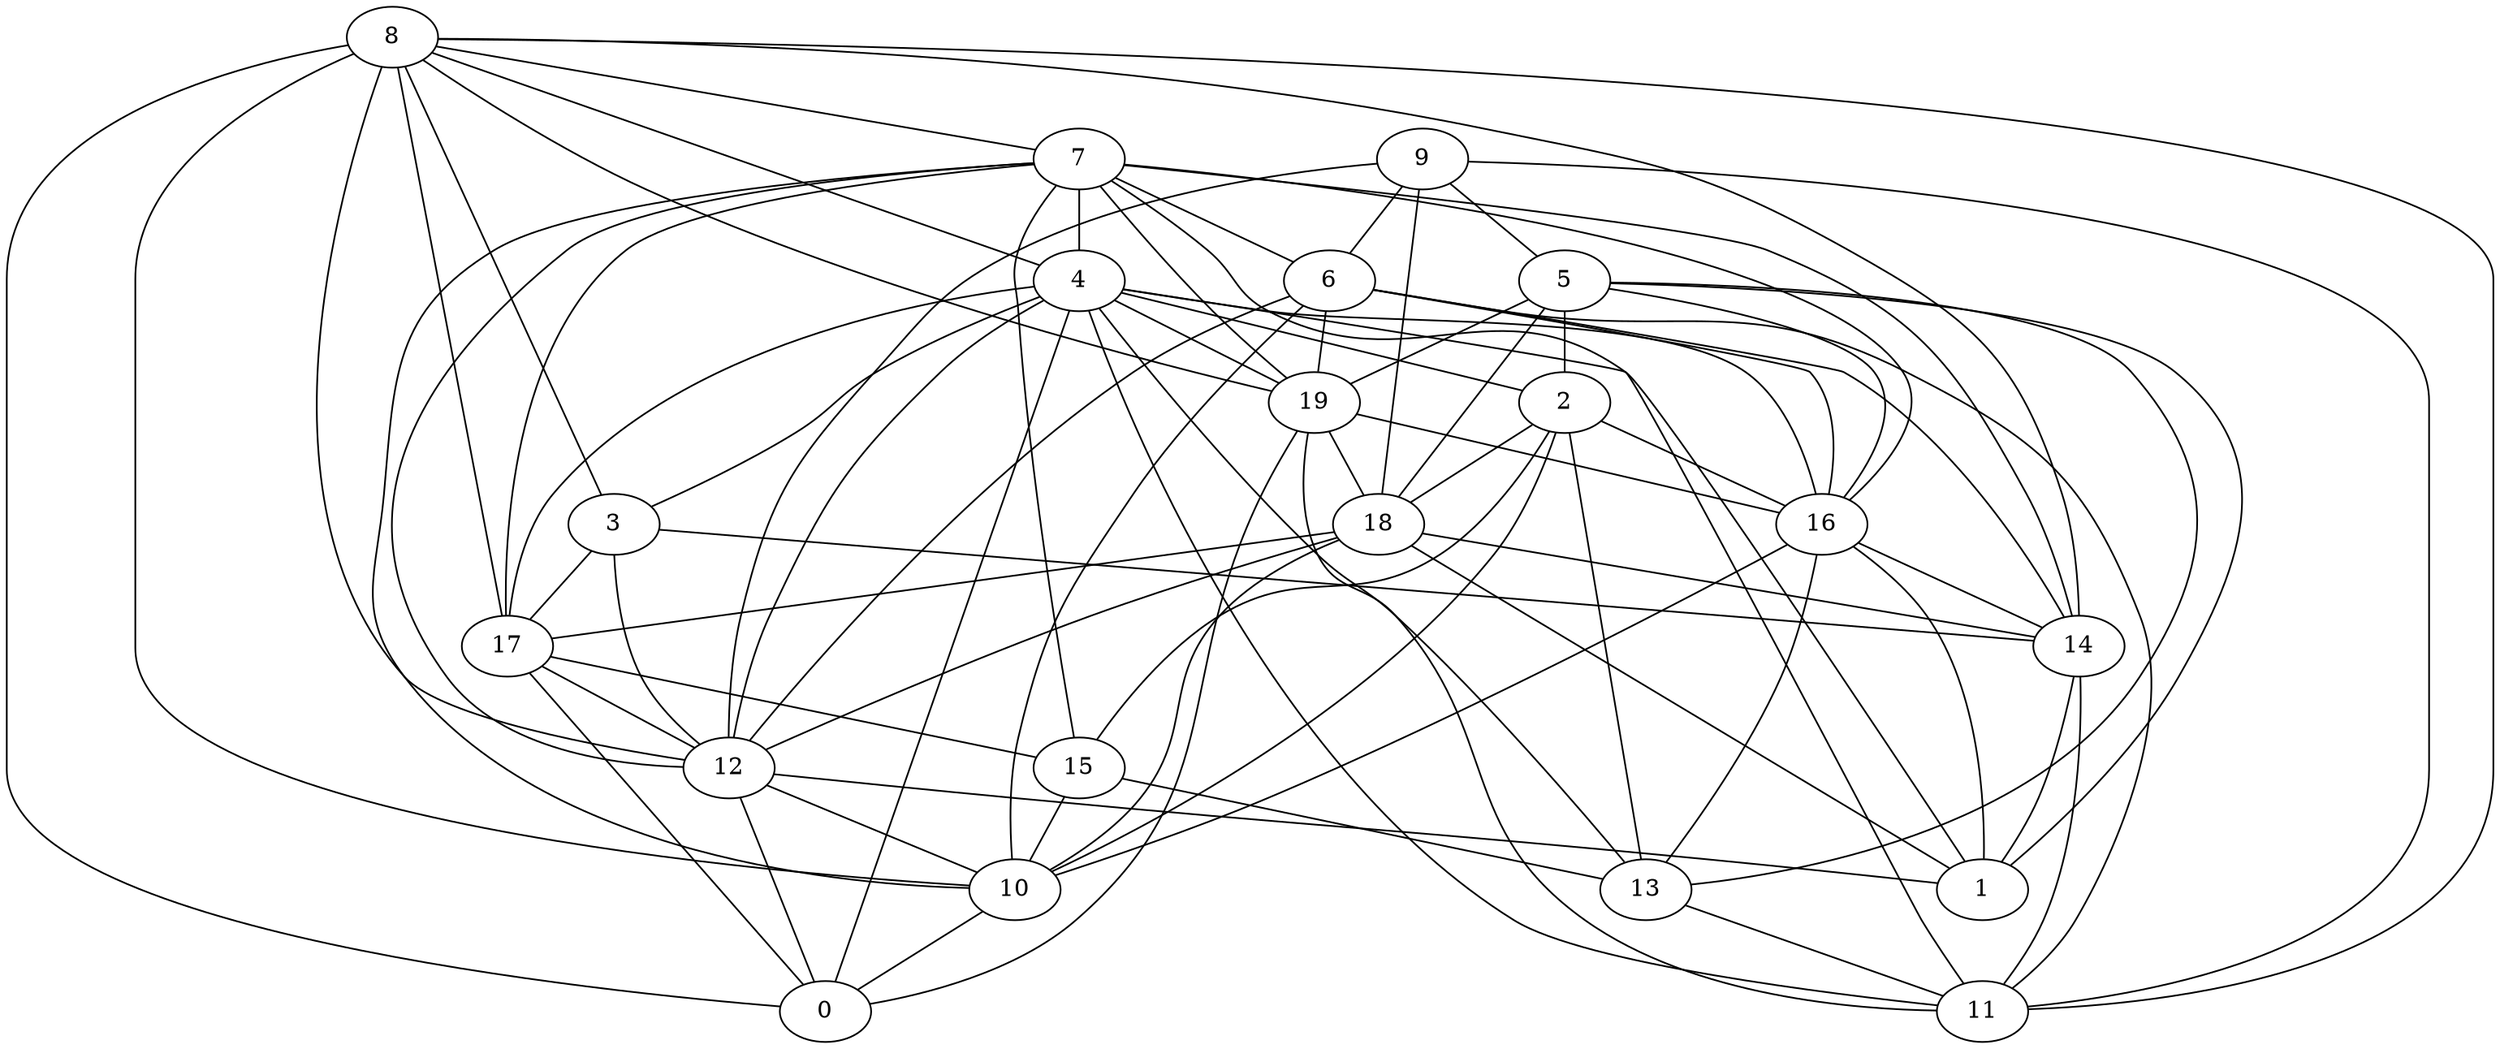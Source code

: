 digraph GG_graph {

subgraph G_graph {
edge [color = black]
"2" -> "13" [dir = none]
"8" -> "10" [dir = none]
"8" -> "12" [dir = none]
"6" -> "12" [dir = none]
"6" -> "19" [dir = none]
"19" -> "11" [dir = none]
"19" -> "0" [dir = none]
"19" -> "16" [dir = none]
"3" -> "17" [dir = none]
"16" -> "14" [dir = none]
"5" -> "1" [dir = none]
"5" -> "19" [dir = none]
"4" -> "13" [dir = none]
"4" -> "19" [dir = none]
"9" -> "12" [dir = none]
"17" -> "12" [dir = none]
"7" -> "15" [dir = none]
"7" -> "4" [dir = none]
"18" -> "14" [dir = none]
"2" -> "18" [dir = none]
"7" -> "16" [dir = none]
"6" -> "11" [dir = none]
"5" -> "13" [dir = none]
"4" -> "0" [dir = none]
"8" -> "0" [dir = none]
"2" -> "16" [dir = none]
"9" -> "11" [dir = none]
"2" -> "15" [dir = none]
"17" -> "15" [dir = none]
"6" -> "14" [dir = none]
"8" -> "14" [dir = none]
"16" -> "10" [dir = none]
"18" -> "1" [dir = none]
"17" -> "0" [dir = none]
"6" -> "16" [dir = none]
"5" -> "16" [dir = none]
"7" -> "12" [dir = none]
"7" -> "14" [dir = none]
"9" -> "5" [dir = none]
"3" -> "14" [dir = none]
"12" -> "10" [dir = none]
"4" -> "16" [dir = none]
"5" -> "18" [dir = none]
"7" -> "17" [dir = none]
"18" -> "17" [dir = none]
"2" -> "10" [dir = none]
"14" -> "11" [dir = none]
"4" -> "17" [dir = none]
"10" -> "0" [dir = none]
"12" -> "1" [dir = none]
"7" -> "6" [dir = none]
"4" -> "12" [dir = none]
"8" -> "7" [dir = none]
"12" -> "0" [dir = none]
"16" -> "13" [dir = none]
"18" -> "10" [dir = none]
"8" -> "17" [dir = none]
"5" -> "2" [dir = none]
"15" -> "10" [dir = none]
"7" -> "11" [dir = none]
"3" -> "12" [dir = none]
"4" -> "2" [dir = none]
"13" -> "11" [dir = none]
"19" -> "18" [dir = none]
"8" -> "4" [dir = none]
"4" -> "3" [dir = none]
"8" -> "11" [dir = none]
"4" -> "1" [dir = none]
"9" -> "18" [dir = none]
"16" -> "1" [dir = none]
"18" -> "12" [dir = none]
"6" -> "10" [dir = none]
"14" -> "1" [dir = none]
"8" -> "19" [dir = none]
"15" -> "13" [dir = none]
"8" -> "3" [dir = none]
"9" -> "6" [dir = none]
"7" -> "10" [dir = none]
"4" -> "11" [dir = none]
"7" -> "19" [dir = none]
}

}
